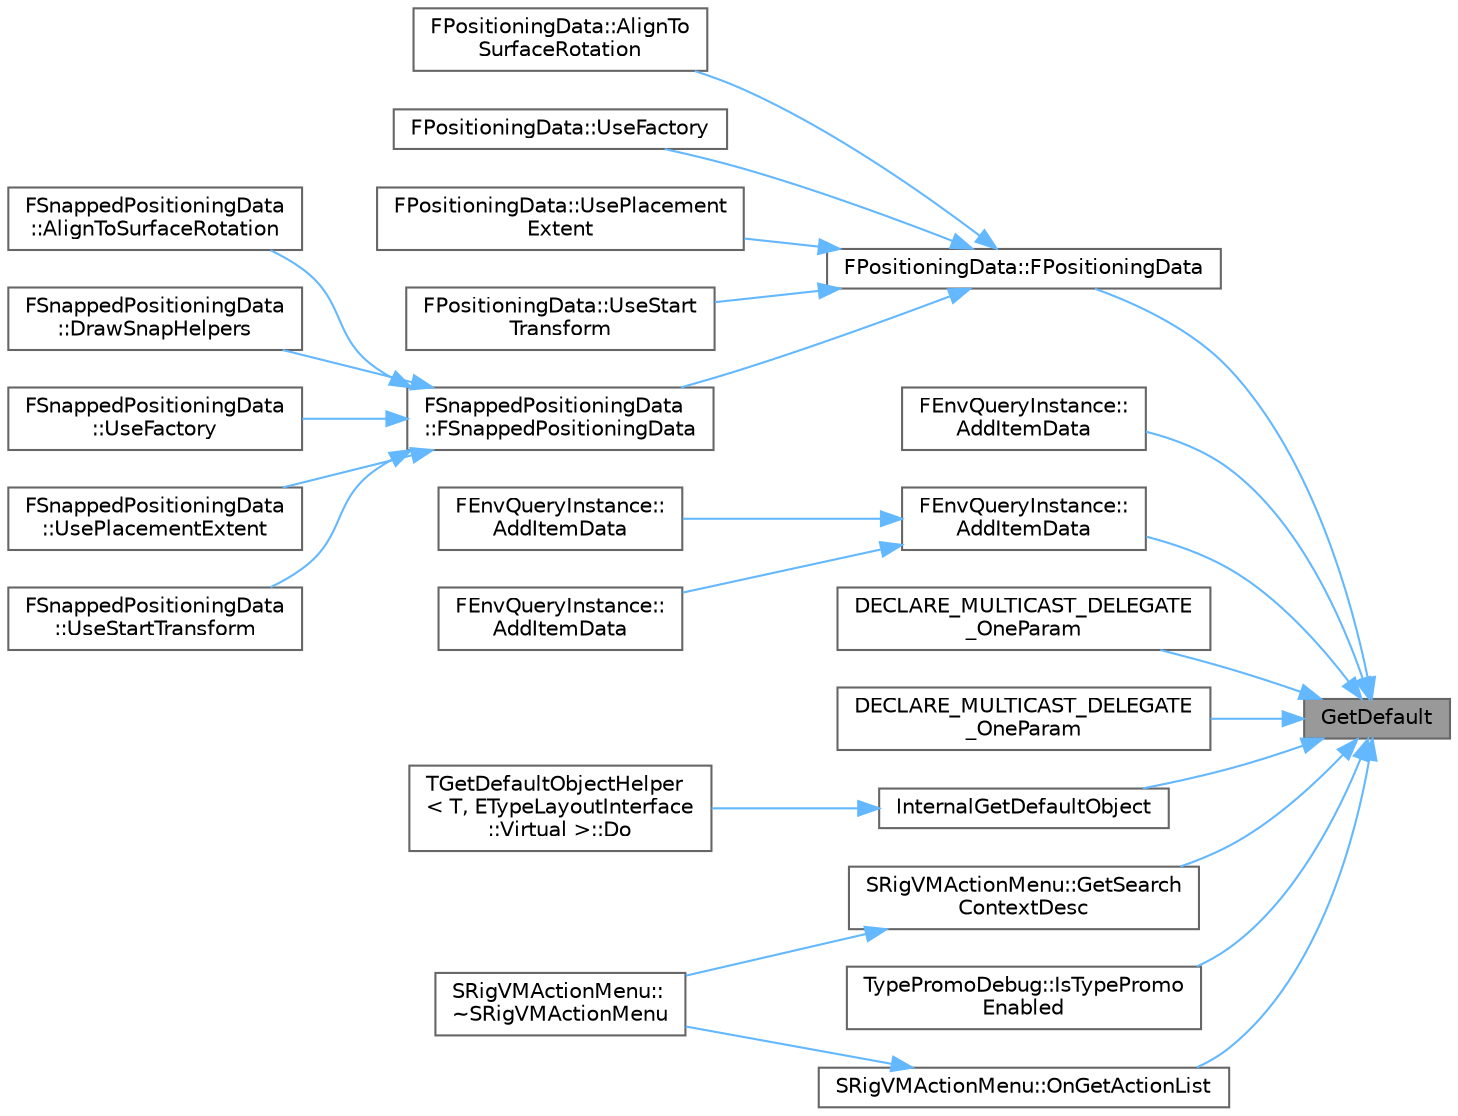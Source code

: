 digraph "GetDefault"
{
 // INTERACTIVE_SVG=YES
 // LATEX_PDF_SIZE
  bgcolor="transparent";
  edge [fontname=Helvetica,fontsize=10,labelfontname=Helvetica,labelfontsize=10];
  node [fontname=Helvetica,fontsize=10,shape=box,height=0.2,width=0.4];
  rankdir="RL";
  Node1 [id="Node000001",label="GetDefault",height=0.2,width=0.4,color="gray40", fillcolor="grey60", style="filled", fontcolor="black",tooltip=" "];
  Node1 -> Node2 [id="edge1_Node000001_Node000002",dir="back",color="steelblue1",style="solid",tooltip=" "];
  Node2 [id="Node000002",label="FPositioningData::FPositioningData",height=0.2,width=0.4,color="grey40", fillcolor="white", style="filled",URL="$d1/d56/structFPositioningData.html#a3c2c3b0f020d0e9f9590b7ab5ca3bfeb",tooltip=" "];
  Node2 -> Node3 [id="edge2_Node000002_Node000003",dir="back",color="steelblue1",style="solid",tooltip=" "];
  Node3 [id="Node000003",label="FSnappedPositioningData\l::FSnappedPositioningData",height=0.2,width=0.4,color="grey40", fillcolor="white", style="filled",URL="$d6/d34/structFSnappedPositioningData.html#af6016f1bf0a50108e9399673b1b2106b",tooltip=" "];
  Node3 -> Node4 [id="edge3_Node000003_Node000004",dir="back",color="steelblue1",style="solid",tooltip=" "];
  Node4 [id="Node000004",label="FSnappedPositioningData\l::AlignToSurfaceRotation",height=0.2,width=0.4,color="grey40", fillcolor="white", style="filled",URL="$d6/d34/structFSnappedPositioningData.html#ae3273f55e1f4dfaf8865cfb29598ce5b",tooltip=" "];
  Node3 -> Node5 [id="edge4_Node000003_Node000005",dir="back",color="steelblue1",style="solid",tooltip=" "];
  Node5 [id="Node000005",label="FSnappedPositioningData\l::DrawSnapHelpers",height=0.2,width=0.4,color="grey40", fillcolor="white", style="filled",URL="$d6/d34/structFSnappedPositioningData.html#aa3ac18302d7e6d438fdc2547e7c58089",tooltip="Whether to draw vertex snapping helpers or not when snapping."];
  Node3 -> Node6 [id="edge5_Node000003_Node000006",dir="back",color="steelblue1",style="solid",tooltip=" "];
  Node6 [id="Node000006",label="FSnappedPositioningData\l::UseFactory",height=0.2,width=0.4,color="grey40", fillcolor="white", style="filled",URL="$d6/d34/structFSnappedPositioningData.html#a99778036b7304e116b8da44bc2ca32d5",tooltip=" "];
  Node3 -> Node7 [id="edge6_Node000003_Node000007",dir="back",color="steelblue1",style="solid",tooltip=" "];
  Node7 [id="Node000007",label="FSnappedPositioningData\l::UsePlacementExtent",height=0.2,width=0.4,color="grey40", fillcolor="white", style="filled",URL="$d6/d34/structFSnappedPositioningData.html#aed0ada90796e2ca03aa34e36a2045147",tooltip="Mask these construction helpers to return the correct type."];
  Node3 -> Node8 [id="edge7_Node000003_Node000008",dir="back",color="steelblue1",style="solid",tooltip=" "];
  Node8 [id="Node000008",label="FSnappedPositioningData\l::UseStartTransform",height=0.2,width=0.4,color="grey40", fillcolor="white", style="filled",URL="$d6/d34/structFSnappedPositioningData.html#a30515ff3529066fbc1268eaafd9cdebd",tooltip=" "];
  Node2 -> Node9 [id="edge8_Node000002_Node000009",dir="back",color="steelblue1",style="solid",tooltip=" "];
  Node9 [id="Node000009",label="FPositioningData::AlignTo\lSurfaceRotation",height=0.2,width=0.4,color="grey40", fillcolor="white", style="filled",URL="$d1/d56/structFPositioningData.html#a057654e27b1d43704076974fc73b3408",tooltip="Whether to align to the surface normal, or just snap to its position."];
  Node2 -> Node10 [id="edge9_Node000002_Node000010",dir="back",color="steelblue1",style="solid",tooltip=" "];
  Node10 [id="Node000010",label="FPositioningData::UseFactory",height=0.2,width=0.4,color="grey40", fillcolor="white", style="filled",URL="$d1/d56/structFPositioningData.html#acc60624e29135cb51d6a1f763f2b857c",tooltip="A factory to use for the alignment."];
  Node2 -> Node11 [id="edge10_Node000002_Node000011",dir="back",color="steelblue1",style="solid",tooltip=" "];
  Node11 [id="Node000011",label="FPositioningData::UsePlacement\lExtent",height=0.2,width=0.4,color="grey40", fillcolor="white", style="filled",URL="$d1/d56/structFPositioningData.html#a3973d9649fb40640c5080e522b6c3350",tooltip="Placement extent offset to use (default = 0,0,0)"];
  Node2 -> Node12 [id="edge11_Node000002_Node000012",dir="back",color="steelblue1",style="solid",tooltip=" "];
  Node12 [id="Node000012",label="FPositioningData::UseStart\lTransform",height=0.2,width=0.4,color="grey40", fillcolor="white", style="filled",URL="$d1/d56/structFPositioningData.html#ade7a0c6e635428f053d581181a660b91",tooltip="The start transform we are using for positioning."];
  Node1 -> Node13 [id="edge12_Node000001_Node000013",dir="back",color="steelblue1",style="solid",tooltip=" "];
  Node13 [id="Node000013",label="FEnvQueryInstance::\lAddItemData",height=0.2,width=0.4,color="grey40", fillcolor="white", style="filled",URL="$db/d8f/structFEnvQueryInstance.html#af9c9378d20baa23f8bcd9d263094803b",tooltip="AddItemData specialization for arrays if values."];
  Node1 -> Node14 [id="edge13_Node000001_Node000014",dir="back",color="steelblue1",style="solid",tooltip=" "];
  Node14 [id="Node000014",label="FEnvQueryInstance::\lAddItemData",height=0.2,width=0.4,color="grey40", fillcolor="white", style="filled",URL="$db/d8f/structFEnvQueryInstance.html#a54c0037b886ba3862fdab63be20a9778",tooltip=" "];
  Node14 -> Node15 [id="edge14_Node000014_Node000015",dir="back",color="steelblue1",style="solid",tooltip=" "];
  Node15 [id="Node000015",label="FEnvQueryInstance::\lAddItemData",height=0.2,width=0.4,color="grey40", fillcolor="white", style="filled",URL="$db/d8f/structFEnvQueryInstance.html#a758b535f76c0ac2369e2719f61e57fd1",tooltip=" "];
  Node14 -> Node16 [id="edge15_Node000014_Node000016",dir="back",color="steelblue1",style="solid",tooltip=" "];
  Node16 [id="Node000016",label="FEnvQueryInstance::\lAddItemData",height=0.2,width=0.4,color="grey40", fillcolor="white", style="filled",URL="$db/d8f/structFEnvQueryInstance.html#a80258fd1239a96fbcd253eb9d55866b3",tooltip=" "];
  Node1 -> Node17 [id="edge16_Node000001_Node000017",dir="back",color="steelblue1",style="solid",tooltip=" "];
  Node17 [id="Node000017",label="DECLARE_MULTICAST_DELEGATE\l_OneParam",height=0.2,width=0.4,color="grey40", fillcolor="white", style="filled",URL="$d7/d56/AudioOscilloscopePanelStyle_8h.html#a0124ee107e10f9d8780330850ca7011f",tooltip=" "];
  Node1 -> Node18 [id="edge17_Node000001_Node000018",dir="back",color="steelblue1",style="solid",tooltip=" "];
  Node18 [id="Node000018",label="DECLARE_MULTICAST_DELEGATE\l_OneParam",height=0.2,width=0.4,color="grey40", fillcolor="white", style="filled",URL="$d6/d5c/AudioVectorscopePanelStyle_8h.html#add370f14e2451eb908add1ca405a5d2a",tooltip=" "];
  Node1 -> Node19 [id="edge18_Node000001_Node000019",dir="back",color="steelblue1",style="solid",tooltip=" "];
  Node19 [id="Node000019",label="SRigVMActionMenu::GetSearch\lContextDesc",height=0.2,width=0.4,color="grey40", fillcolor="white", style="filled",URL="$d0/dc8/classSRigVMActionMenu.html#a1126e10fc7cd99880940044d3d1dcd23",tooltip="UI Callback functions."];
  Node19 -> Node20 [id="edge19_Node000019_Node000020",dir="back",color="steelblue1",style="solid",tooltip=" "];
  Node20 [id="Node000020",label="SRigVMActionMenu::\l~SRigVMActionMenu",height=0.2,width=0.4,color="grey40", fillcolor="white", style="filled",URL="$d0/dc8/classSRigVMActionMenu.html#a3e5360a0d634f11a8d88f3e21f1fa462",tooltip=" "];
  Node1 -> Node21 [id="edge20_Node000001_Node000021",dir="back",color="steelblue1",style="solid",tooltip=" "];
  Node21 [id="Node000021",label="InternalGetDefaultObject",height=0.2,width=0.4,color="grey40", fillcolor="white", style="filled",URL="$d7/d66/MemoryLayout_8h.html#a7015dbb54bd9a4e8ae296dce719c4fcc",tooltip=" "];
  Node21 -> Node22 [id="edge21_Node000021_Node000022",dir="back",color="steelblue1",style="solid",tooltip=" "];
  Node22 [id="Node000022",label="TGetDefaultObjectHelper\l\< T, ETypeLayoutInterface\l::Virtual \>::Do",height=0.2,width=0.4,color="grey40", fillcolor="white", style="filled",URL="$d6/d1f/structTGetDefaultObjectHelper_3_01T_00_01ETypeLayoutInterface_1_1Virtual_01_4.html#a3b7a0fcaab56b1957ec27cf8e93b9aeb",tooltip=" "];
  Node1 -> Node23 [id="edge22_Node000001_Node000023",dir="back",color="steelblue1",style="solid",tooltip=" "];
  Node23 [id="Node000023",label="TypePromoDebug::IsTypePromo\lEnabled",height=0.2,width=0.4,color="grey40", fillcolor="white", style="filled",URL="$d5/ded/namespaceTypePromoDebug.html#a6b5c4ecacc5078b02e2a52de6d1f013e",tooltip="Checks if the type promotion editor pref is true or false (The bEnableTypePromotion BP editor setting..."];
  Node1 -> Node24 [id="edge23_Node000001_Node000024",dir="back",color="steelblue1",style="solid",tooltip=" "];
  Node24 [id="Node000024",label="SRigVMActionMenu::OnGetActionList",height=0.2,width=0.4,color="grey40", fillcolor="white", style="filled",URL="$d0/dc8/classSRigVMActionMenu.html#a2c30328b4c74245ba7ed5dc5f2303516",tooltip="Callback used to populate all actions list in SGraphActionMenu."];
  Node24 -> Node20 [id="edge24_Node000024_Node000020",dir="back",color="steelblue1",style="solid",tooltip=" "];
}
